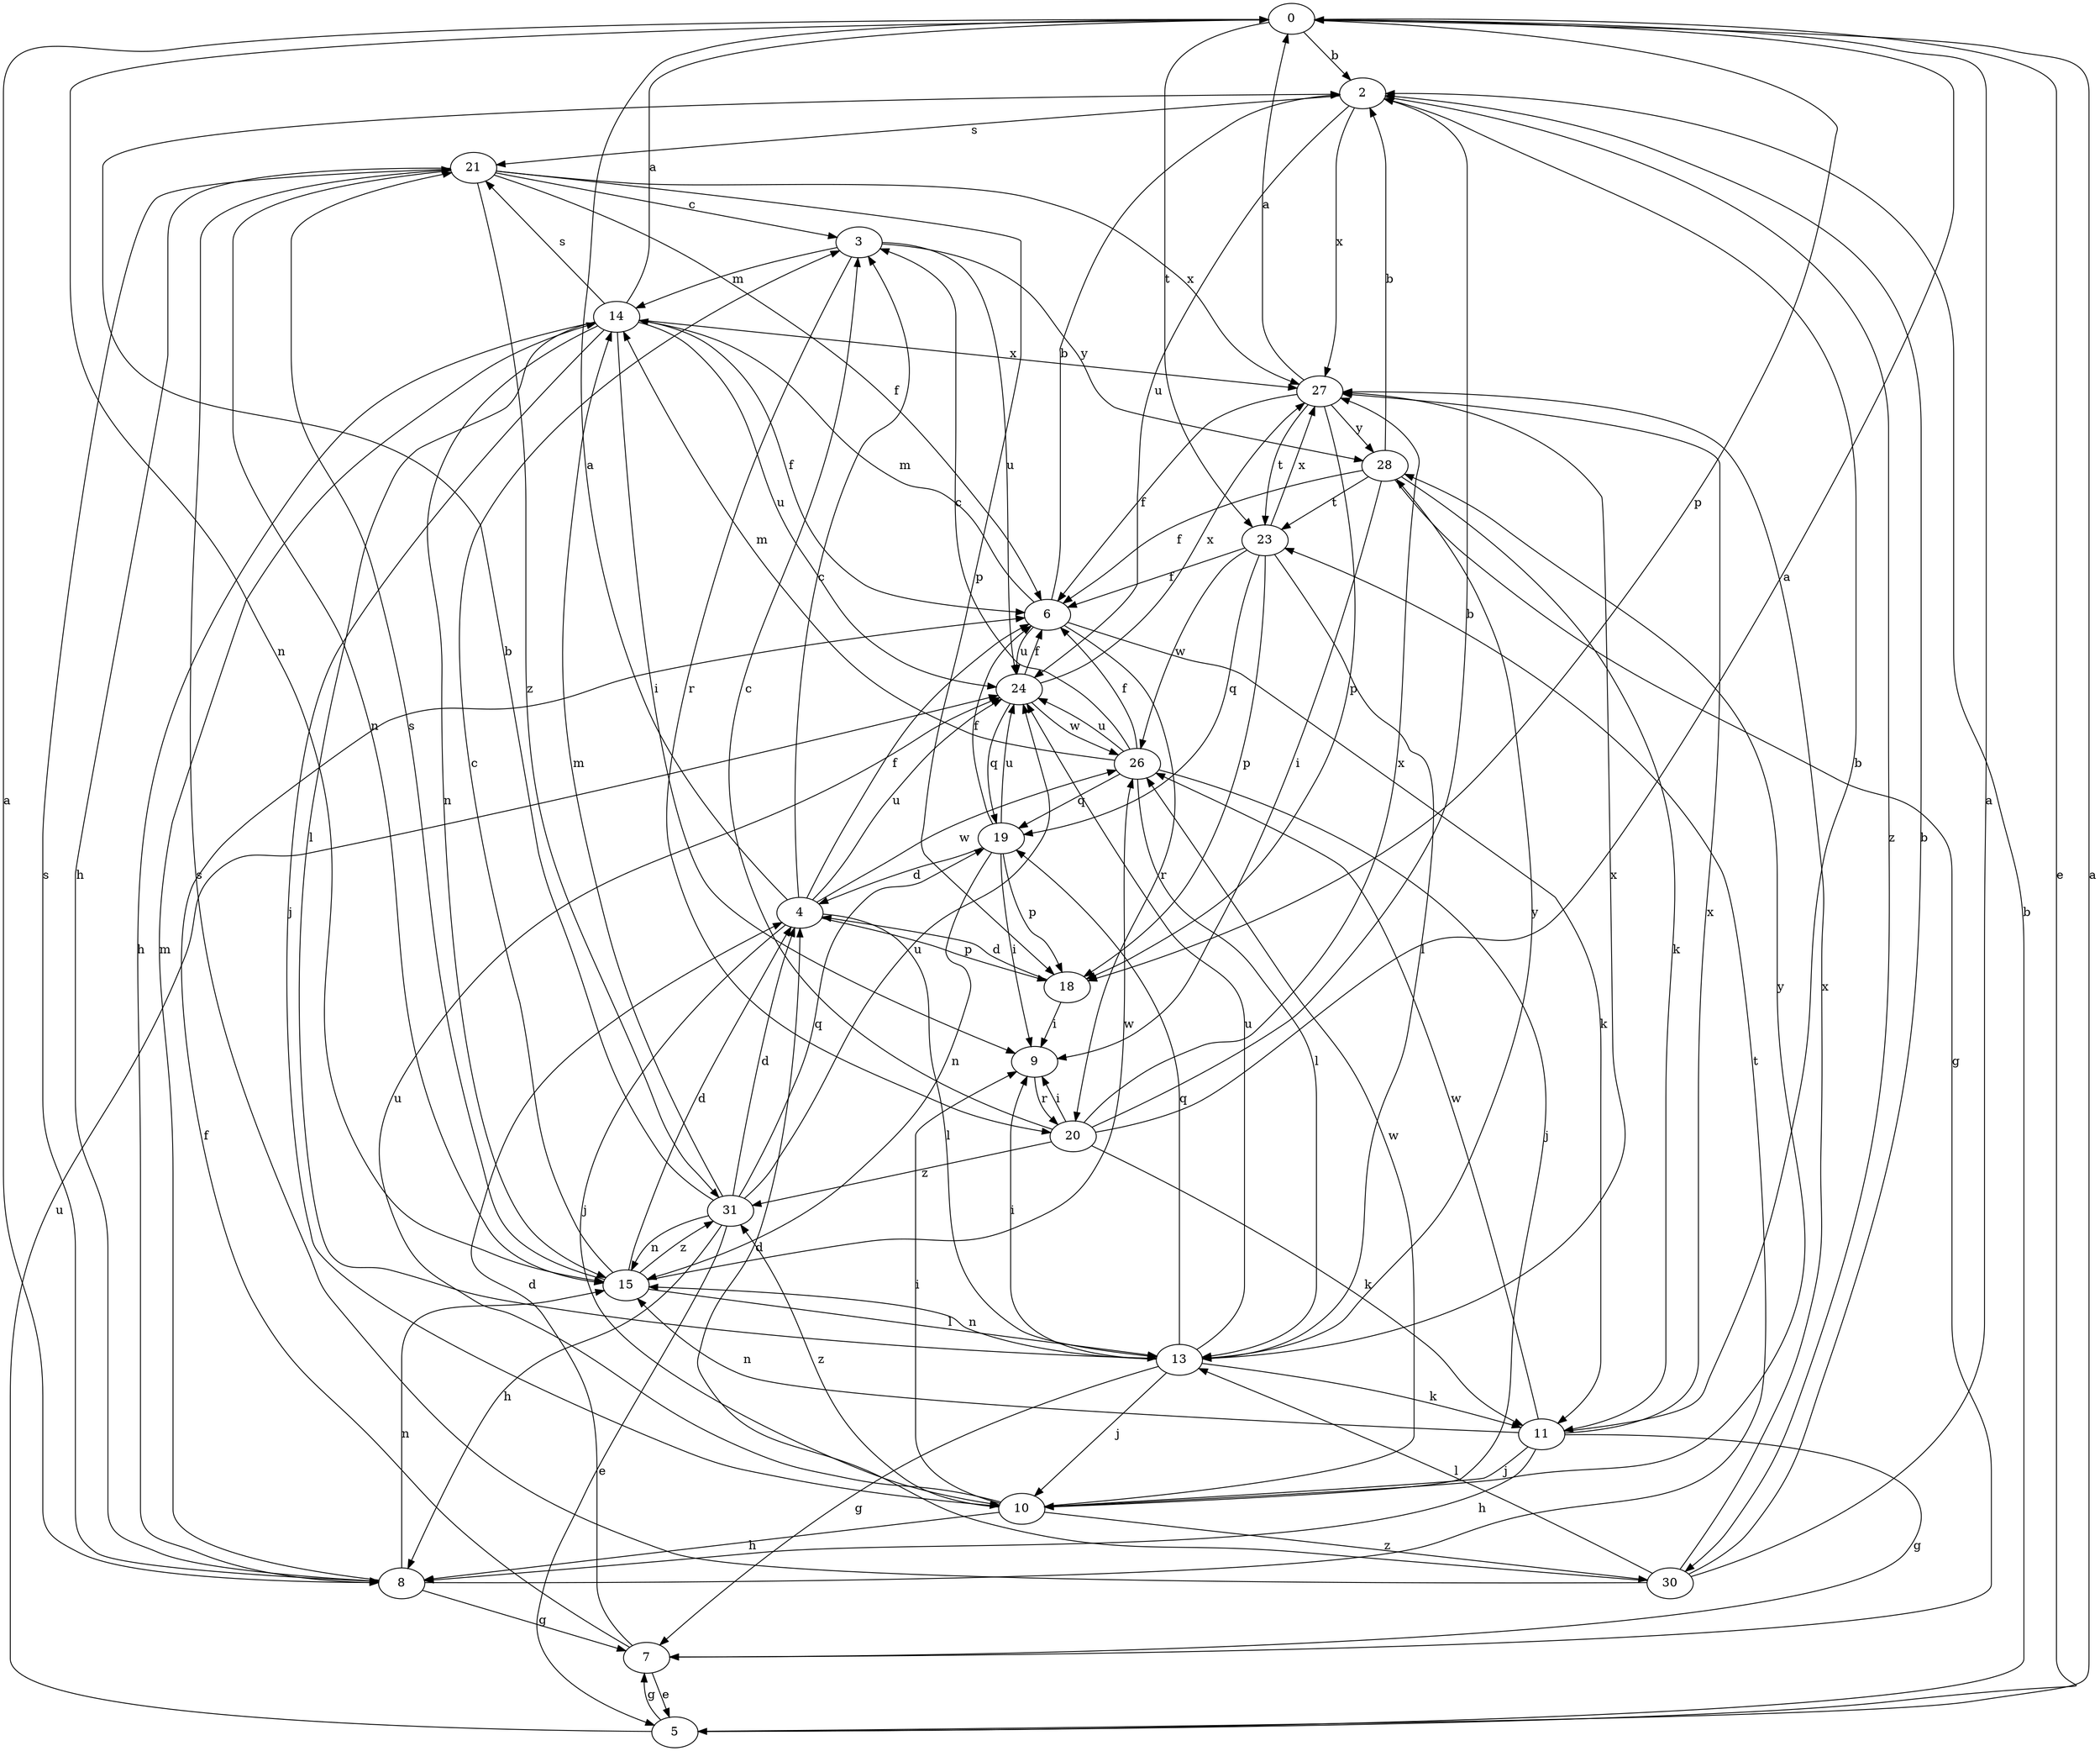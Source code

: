 strict digraph  {
0;
2;
3;
4;
5;
6;
7;
8;
9;
10;
11;
13;
14;
15;
18;
19;
20;
21;
23;
24;
26;
27;
28;
30;
31;
0 -> 2  [label=b];
0 -> 5  [label=e];
0 -> 15  [label=n];
0 -> 18  [label=p];
0 -> 23  [label=t];
2 -> 21  [label=s];
2 -> 24  [label=u];
2 -> 27  [label=x];
2 -> 30  [label=z];
3 -> 14  [label=m];
3 -> 20  [label=r];
3 -> 24  [label=u];
3 -> 28  [label=y];
4 -> 0  [label=a];
4 -> 3  [label=c];
4 -> 6  [label=f];
4 -> 10  [label=j];
4 -> 13  [label=l];
4 -> 18  [label=p];
4 -> 24  [label=u];
4 -> 26  [label=w];
5 -> 0  [label=a];
5 -> 2  [label=b];
5 -> 7  [label=g];
5 -> 24  [label=u];
6 -> 2  [label=b];
6 -> 11  [label=k];
6 -> 14  [label=m];
6 -> 20  [label=r];
6 -> 24  [label=u];
7 -> 4  [label=d];
7 -> 5  [label=e];
7 -> 6  [label=f];
8 -> 0  [label=a];
8 -> 7  [label=g];
8 -> 14  [label=m];
8 -> 15  [label=n];
8 -> 21  [label=s];
8 -> 23  [label=t];
9 -> 20  [label=r];
10 -> 8  [label=h];
10 -> 9  [label=i];
10 -> 24  [label=u];
10 -> 26  [label=w];
10 -> 28  [label=y];
10 -> 30  [label=z];
10 -> 31  [label=z];
11 -> 2  [label=b];
11 -> 7  [label=g];
11 -> 8  [label=h];
11 -> 10  [label=j];
11 -> 15  [label=n];
11 -> 26  [label=w];
11 -> 27  [label=x];
13 -> 7  [label=g];
13 -> 9  [label=i];
13 -> 10  [label=j];
13 -> 11  [label=k];
13 -> 15  [label=n];
13 -> 19  [label=q];
13 -> 24  [label=u];
13 -> 27  [label=x];
13 -> 28  [label=y];
14 -> 0  [label=a];
14 -> 6  [label=f];
14 -> 8  [label=h];
14 -> 9  [label=i];
14 -> 10  [label=j];
14 -> 13  [label=l];
14 -> 15  [label=n];
14 -> 21  [label=s];
14 -> 24  [label=u];
14 -> 27  [label=x];
15 -> 3  [label=c];
15 -> 4  [label=d];
15 -> 13  [label=l];
15 -> 21  [label=s];
15 -> 26  [label=w];
15 -> 31  [label=z];
18 -> 4  [label=d];
18 -> 9  [label=i];
19 -> 4  [label=d];
19 -> 6  [label=f];
19 -> 9  [label=i];
19 -> 15  [label=n];
19 -> 18  [label=p];
19 -> 24  [label=u];
20 -> 0  [label=a];
20 -> 2  [label=b];
20 -> 3  [label=c];
20 -> 9  [label=i];
20 -> 11  [label=k];
20 -> 27  [label=x];
20 -> 31  [label=z];
21 -> 3  [label=c];
21 -> 6  [label=f];
21 -> 8  [label=h];
21 -> 15  [label=n];
21 -> 18  [label=p];
21 -> 27  [label=x];
21 -> 31  [label=z];
23 -> 6  [label=f];
23 -> 13  [label=l];
23 -> 18  [label=p];
23 -> 19  [label=q];
23 -> 26  [label=w];
23 -> 27  [label=x];
24 -> 6  [label=f];
24 -> 19  [label=q];
24 -> 26  [label=w];
24 -> 27  [label=x];
26 -> 3  [label=c];
26 -> 6  [label=f];
26 -> 10  [label=j];
26 -> 13  [label=l];
26 -> 14  [label=m];
26 -> 19  [label=q];
26 -> 24  [label=u];
27 -> 0  [label=a];
27 -> 6  [label=f];
27 -> 18  [label=p];
27 -> 23  [label=t];
27 -> 28  [label=y];
28 -> 2  [label=b];
28 -> 6  [label=f];
28 -> 7  [label=g];
28 -> 9  [label=i];
28 -> 11  [label=k];
28 -> 23  [label=t];
30 -> 0  [label=a];
30 -> 2  [label=b];
30 -> 4  [label=d];
30 -> 13  [label=l];
30 -> 21  [label=s];
30 -> 27  [label=x];
31 -> 2  [label=b];
31 -> 4  [label=d];
31 -> 5  [label=e];
31 -> 8  [label=h];
31 -> 14  [label=m];
31 -> 15  [label=n];
31 -> 19  [label=q];
31 -> 24  [label=u];
}
